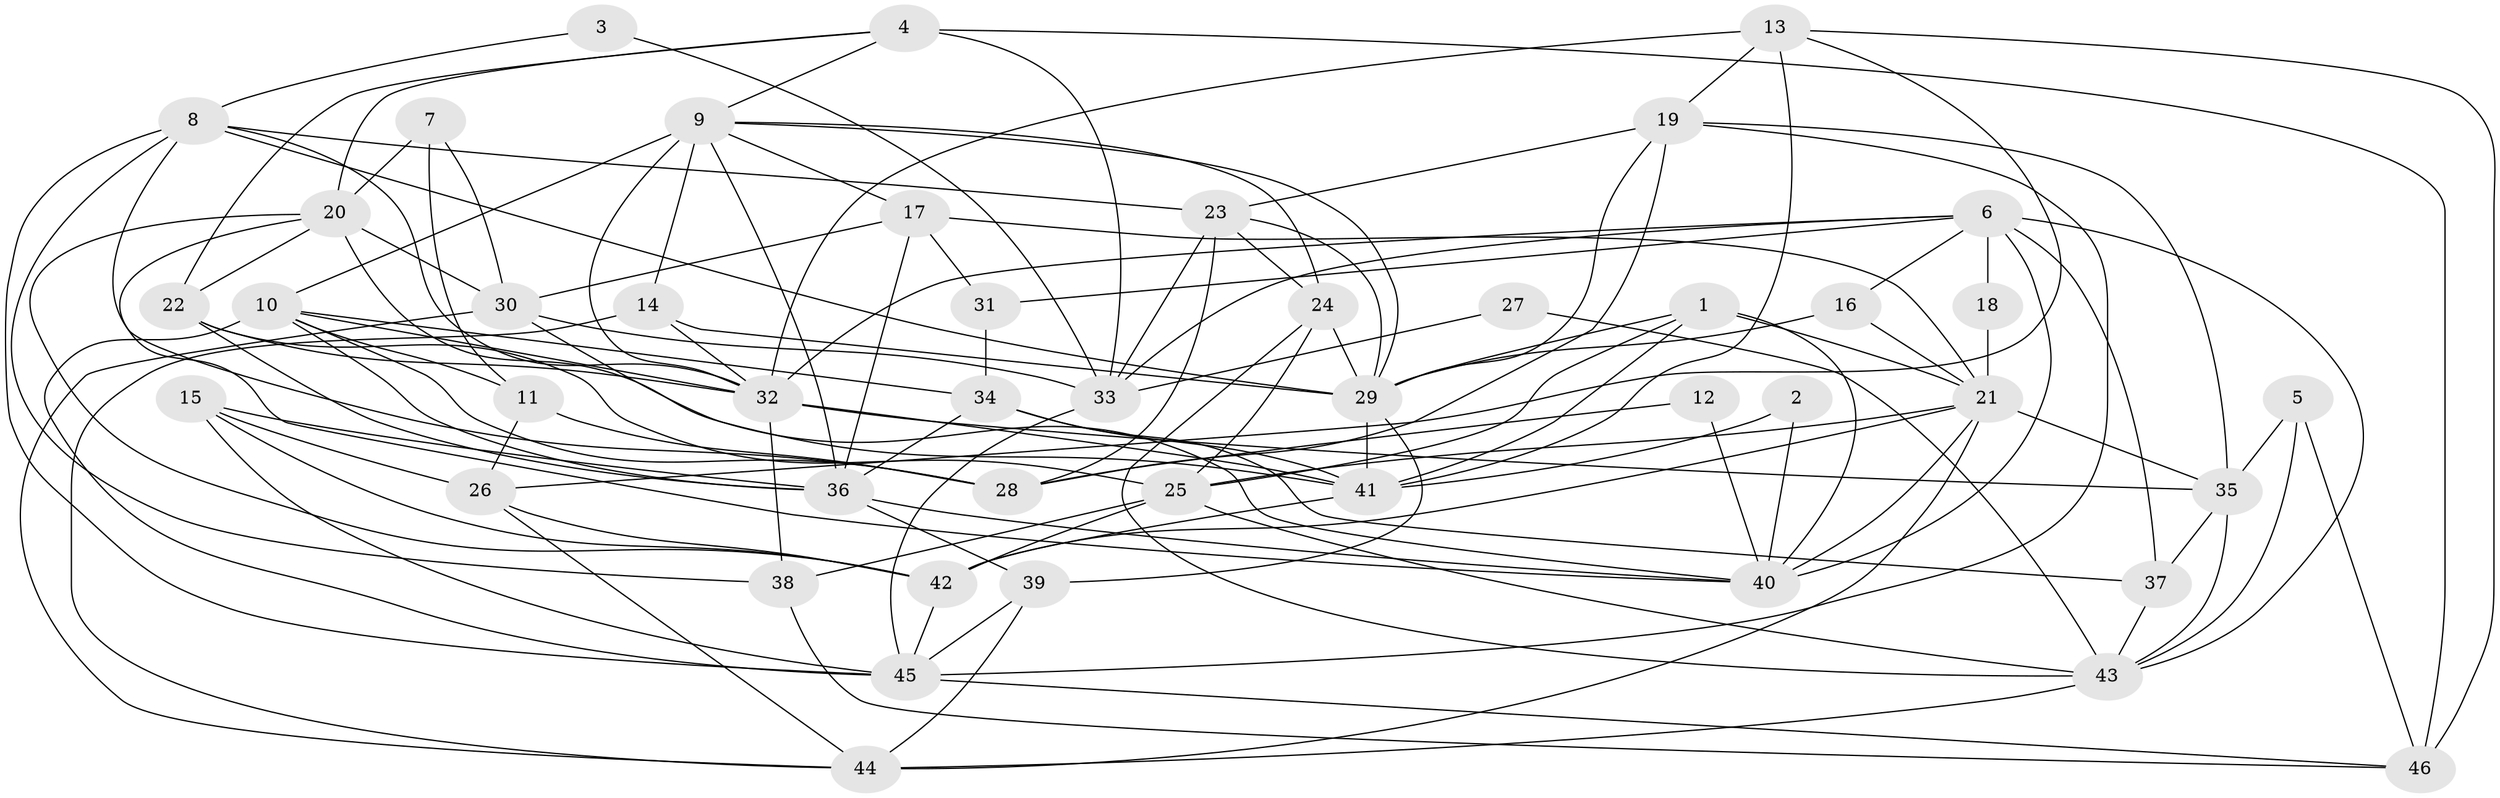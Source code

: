 // original degree distribution, {4: 0.3076923076923077, 2: 0.17582417582417584, 5: 0.2087912087912088, 3: 0.18681318681318682, 7: 0.04395604395604396, 6: 0.054945054945054944, 8: 0.02197802197802198}
// Generated by graph-tools (version 1.1) at 2025/26/03/09/25 03:26:20]
// undirected, 46 vertices, 127 edges
graph export_dot {
graph [start="1"]
  node [color=gray90,style=filled];
  1;
  2;
  3;
  4;
  5;
  6;
  7;
  8;
  9;
  10;
  11;
  12;
  13;
  14;
  15;
  16;
  17;
  18;
  19;
  20;
  21;
  22;
  23;
  24;
  25;
  26;
  27;
  28;
  29;
  30;
  31;
  32;
  33;
  34;
  35;
  36;
  37;
  38;
  39;
  40;
  41;
  42;
  43;
  44;
  45;
  46;
  1 -- 21 [weight=1.0];
  1 -- 25 [weight=1.0];
  1 -- 29 [weight=1.0];
  1 -- 40 [weight=2.0];
  1 -- 41 [weight=1.0];
  2 -- 40 [weight=1.0];
  2 -- 41 [weight=1.0];
  3 -- 8 [weight=1.0];
  3 -- 33 [weight=1.0];
  4 -- 9 [weight=1.0];
  4 -- 20 [weight=1.0];
  4 -- 22 [weight=1.0];
  4 -- 33 [weight=1.0];
  4 -- 46 [weight=2.0];
  5 -- 35 [weight=1.0];
  5 -- 43 [weight=1.0];
  5 -- 46 [weight=1.0];
  6 -- 16 [weight=1.0];
  6 -- 18 [weight=2.0];
  6 -- 31 [weight=1.0];
  6 -- 32 [weight=1.0];
  6 -- 33 [weight=1.0];
  6 -- 37 [weight=1.0];
  6 -- 40 [weight=1.0];
  6 -- 43 [weight=1.0];
  7 -- 11 [weight=1.0];
  7 -- 20 [weight=2.0];
  7 -- 30 [weight=1.0];
  8 -- 23 [weight=1.0];
  8 -- 28 [weight=1.0];
  8 -- 29 [weight=1.0];
  8 -- 32 [weight=1.0];
  8 -- 38 [weight=1.0];
  8 -- 45 [weight=1.0];
  9 -- 10 [weight=1.0];
  9 -- 14 [weight=1.0];
  9 -- 17 [weight=1.0];
  9 -- 24 [weight=1.0];
  9 -- 29 [weight=1.0];
  9 -- 32 [weight=1.0];
  9 -- 36 [weight=1.0];
  10 -- 11 [weight=1.0];
  10 -- 28 [weight=1.0];
  10 -- 32 [weight=1.0];
  10 -- 34 [weight=1.0];
  10 -- 36 [weight=1.0];
  10 -- 45 [weight=1.0];
  11 -- 26 [weight=1.0];
  11 -- 28 [weight=1.0];
  12 -- 28 [weight=1.0];
  12 -- 40 [weight=1.0];
  13 -- 19 [weight=1.0];
  13 -- 26 [weight=1.0];
  13 -- 32 [weight=1.0];
  13 -- 41 [weight=1.0];
  13 -- 46 [weight=1.0];
  14 -- 29 [weight=1.0];
  14 -- 32 [weight=1.0];
  14 -- 44 [weight=1.0];
  15 -- 26 [weight=1.0];
  15 -- 36 [weight=1.0];
  15 -- 42 [weight=1.0];
  15 -- 45 [weight=1.0];
  16 -- 21 [weight=1.0];
  16 -- 29 [weight=1.0];
  17 -- 21 [weight=1.0];
  17 -- 30 [weight=1.0];
  17 -- 31 [weight=1.0];
  17 -- 36 [weight=1.0];
  18 -- 21 [weight=1.0];
  19 -- 23 [weight=1.0];
  19 -- 28 [weight=1.0];
  19 -- 29 [weight=1.0];
  19 -- 35 [weight=1.0];
  19 -- 45 [weight=1.0];
  20 -- 22 [weight=1.0];
  20 -- 30 [weight=1.0];
  20 -- 40 [weight=1.0];
  20 -- 41 [weight=1.0];
  20 -- 42 [weight=1.0];
  21 -- 25 [weight=1.0];
  21 -- 35 [weight=1.0];
  21 -- 40 [weight=1.0];
  21 -- 42 [weight=1.0];
  21 -- 44 [weight=1.0];
  22 -- 25 [weight=1.0];
  22 -- 32 [weight=1.0];
  22 -- 36 [weight=1.0];
  23 -- 24 [weight=1.0];
  23 -- 28 [weight=1.0];
  23 -- 29 [weight=1.0];
  23 -- 33 [weight=1.0];
  24 -- 25 [weight=1.0];
  24 -- 29 [weight=1.0];
  24 -- 43 [weight=1.0];
  25 -- 38 [weight=1.0];
  25 -- 42 [weight=1.0];
  25 -- 43 [weight=1.0];
  26 -- 42 [weight=1.0];
  26 -- 44 [weight=1.0];
  27 -- 33 [weight=1.0];
  27 -- 43 [weight=1.0];
  29 -- 39 [weight=2.0];
  29 -- 41 [weight=1.0];
  30 -- 33 [weight=1.0];
  30 -- 40 [weight=1.0];
  30 -- 44 [weight=1.0];
  31 -- 34 [weight=2.0];
  32 -- 35 [weight=1.0];
  32 -- 38 [weight=1.0];
  32 -- 41 [weight=1.0];
  33 -- 45 [weight=1.0];
  34 -- 36 [weight=1.0];
  34 -- 37 [weight=1.0];
  34 -- 41 [weight=1.0];
  35 -- 37 [weight=1.0];
  35 -- 43 [weight=1.0];
  36 -- 39 [weight=2.0];
  36 -- 40 [weight=1.0];
  37 -- 43 [weight=1.0];
  38 -- 46 [weight=1.0];
  39 -- 44 [weight=1.0];
  39 -- 45 [weight=1.0];
  41 -- 42 [weight=1.0];
  42 -- 45 [weight=1.0];
  43 -- 44 [weight=1.0];
  45 -- 46 [weight=1.0];
}
